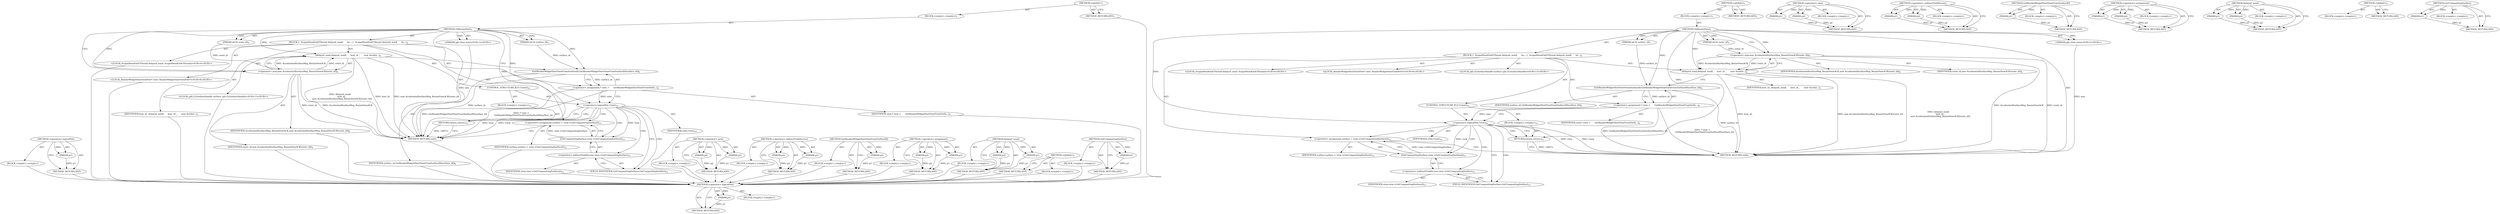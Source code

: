 digraph "GetCompositingSurface" {
vulnerable_82 [label=<(METHOD,&lt;operator&gt;.logicalNot)>];
vulnerable_83 [label=<(PARAM,p1)>];
vulnerable_84 [label=<(BLOCK,&lt;empty&gt;,&lt;empty&gt;)>];
vulnerable_85 [label=<(METHOD_RETURN,ANY)>];
vulnerable_6 [label=<(METHOD,&lt;global&gt;)<SUB>1</SUB>>];
vulnerable_7 [label=<(BLOCK,&lt;empty&gt;,&lt;empty&gt;)<SUB>1</SUB>>];
vulnerable_8 [label=<(METHOD,OnResizeView)<SUB>1</SUB>>];
vulnerable_9 [label=<(PARAM,int32 surface_id)<SUB>1</SUB>>];
vulnerable_10 [label=<(PARAM,int32 route_id)<SUB>2</SUB>>];
vulnerable_11 [label="<(PARAM,gfx::Size size)<SUB>3</SUB>>"];
vulnerable_12 [label=<(BLOCK,{
  ScopedSendOnIOThread delayed_send(
      ho...,{
  ScopedSendOnIOThread delayed_send(
      ho...)<SUB>3</SUB>>];
vulnerable_13 [label="<(LOCAL,ScopedSendOnIOThread delayed_send: ScopedSendOnIOThread)<SUB>4</SUB>>"];
vulnerable_14 [label=<(delayed_send,delayed_send(
      host_id_,
      new Acceler...)<SUB>4</SUB>>];
vulnerable_15 [label=<(IDENTIFIER,host_id_,delayed_send(
      host_id_,
      new Acceler...)<SUB>5</SUB>>];
vulnerable_16 [label=<(&lt;operator&gt;.new,new AcceleratedSurfaceMsg_ResizeViewACK(route_id))<SUB>6</SUB>>];
vulnerable_17 [label=<(IDENTIFIER,AcceleratedSurfaceMsg_ResizeViewACK,new AcceleratedSurfaceMsg_ResizeViewACK(route_id))<SUB>6</SUB>>];
vulnerable_18 [label=<(IDENTIFIER,route_id,new AcceleratedSurfaceMsg_ResizeViewACK(route_id))<SUB>6</SUB>>];
vulnerable_19 [label="<(LOCAL,RenderWidgetHostViewPort* view: RenderWidgetHostViewPort*)<SUB>8</SUB>>"];
vulnerable_20 [label=<(&lt;operator&gt;.assignment,* view =
      GetRenderWidgetHostViewFromSurfa...)<SUB>8</SUB>>];
vulnerable_21 [label=<(IDENTIFIER,view,* view =
      GetRenderWidgetHostViewFromSurfa...)<SUB>8</SUB>>];
vulnerable_22 [label=<(GetRenderWidgetHostViewFromSurfaceID,GetRenderWidgetHostViewFromSurfaceID(surface_id))<SUB>9</SUB>>];
vulnerable_23 [label=<(IDENTIFIER,surface_id,GetRenderWidgetHostViewFromSurfaceID(surface_id))<SUB>9</SUB>>];
vulnerable_24 [label=<(CONTROL_STRUCTURE,IF,if (!view))<SUB>10</SUB>>];
vulnerable_25 [label=<(&lt;operator&gt;.logicalNot,!view)<SUB>10</SUB>>];
vulnerable_26 [label=<(IDENTIFIER,view,!view)<SUB>10</SUB>>];
vulnerable_27 [label=<(BLOCK,&lt;empty&gt;,&lt;empty&gt;)<SUB>11</SUB>>];
vulnerable_28 [label=<(RETURN,return;,return;)<SUB>11</SUB>>];
vulnerable_29 [label="<(LOCAL,gfx.GLSurfaceHandle surface: gfx.GLSurfaceHandle)<SUB>13</SUB>>"];
vulnerable_30 [label=<(&lt;operator&gt;.assignment,surface = view-&gt;GetCompositingSurface())<SUB>13</SUB>>];
vulnerable_31 [label=<(IDENTIFIER,surface,surface = view-&gt;GetCompositingSurface())<SUB>13</SUB>>];
vulnerable_32 [label=<(GetCompositingSurface,view-&gt;GetCompositingSurface())<SUB>13</SUB>>];
vulnerable_33 [label=<(&lt;operator&gt;.indirectFieldAccess,view-&gt;GetCompositingSurface)<SUB>13</SUB>>];
vulnerable_34 [label=<(IDENTIFIER,view,view-&gt;GetCompositingSurface())<SUB>13</SUB>>];
vulnerable_35 [label=<(FIELD_IDENTIFIER,GetCompositingSurface,GetCompositingSurface)<SUB>13</SUB>>];
vulnerable_36 [label=<(METHOD_RETURN,void)<SUB>1</SUB>>];
vulnerable_38 [label=<(METHOD_RETURN,ANY)<SUB>1</SUB>>];
vulnerable_68 [label=<(METHOD,&lt;operator&gt;.new)>];
vulnerable_69 [label=<(PARAM,p1)>];
vulnerable_70 [label=<(PARAM,p2)>];
vulnerable_71 [label=<(BLOCK,&lt;empty&gt;,&lt;empty&gt;)>];
vulnerable_72 [label=<(METHOD_RETURN,ANY)>];
vulnerable_90 [label=<(METHOD,&lt;operator&gt;.indirectFieldAccess)>];
vulnerable_91 [label=<(PARAM,p1)>];
vulnerable_92 [label=<(PARAM,p2)>];
vulnerable_93 [label=<(BLOCK,&lt;empty&gt;,&lt;empty&gt;)>];
vulnerable_94 [label=<(METHOD_RETURN,ANY)>];
vulnerable_78 [label=<(METHOD,GetRenderWidgetHostViewFromSurfaceID)>];
vulnerable_79 [label=<(PARAM,p1)>];
vulnerable_80 [label=<(BLOCK,&lt;empty&gt;,&lt;empty&gt;)>];
vulnerable_81 [label=<(METHOD_RETURN,ANY)>];
vulnerable_73 [label=<(METHOD,&lt;operator&gt;.assignment)>];
vulnerable_74 [label=<(PARAM,p1)>];
vulnerable_75 [label=<(PARAM,p2)>];
vulnerable_76 [label=<(BLOCK,&lt;empty&gt;,&lt;empty&gt;)>];
vulnerable_77 [label=<(METHOD_RETURN,ANY)>];
vulnerable_63 [label=<(METHOD,delayed_send)>];
vulnerable_64 [label=<(PARAM,p1)>];
vulnerable_65 [label=<(PARAM,p2)>];
vulnerable_66 [label=<(BLOCK,&lt;empty&gt;,&lt;empty&gt;)>];
vulnerable_67 [label=<(METHOD_RETURN,ANY)>];
vulnerable_57 [label=<(METHOD,&lt;global&gt;)<SUB>1</SUB>>];
vulnerable_58 [label=<(BLOCK,&lt;empty&gt;,&lt;empty&gt;)>];
vulnerable_59 [label=<(METHOD_RETURN,ANY)>];
vulnerable_86 [label=<(METHOD,GetCompositingSurface)>];
vulnerable_87 [label=<(PARAM,p1)>];
vulnerable_88 [label=<(BLOCK,&lt;empty&gt;,&lt;empty&gt;)>];
vulnerable_89 [label=<(METHOD_RETURN,ANY)>];
fixed_82 [label=<(METHOD,&lt;operator&gt;.logicalNot)>];
fixed_83 [label=<(PARAM,p1)>];
fixed_84 [label=<(BLOCK,&lt;empty&gt;,&lt;empty&gt;)>];
fixed_85 [label=<(METHOD_RETURN,ANY)>];
fixed_6 [label=<(METHOD,&lt;global&gt;)<SUB>1</SUB>>];
fixed_7 [label=<(BLOCK,&lt;empty&gt;,&lt;empty&gt;)<SUB>1</SUB>>];
fixed_8 [label=<(METHOD,OnResizeView)<SUB>1</SUB>>];
fixed_9 [label=<(PARAM,int32 surface_id)<SUB>1</SUB>>];
fixed_10 [label=<(PARAM,int32 route_id)<SUB>2</SUB>>];
fixed_11 [label="<(PARAM,gfx::Size size)<SUB>3</SUB>>"];
fixed_12 [label=<(BLOCK,{
  ScopedSendOnIOThread delayed_send(
      ho...,{
  ScopedSendOnIOThread delayed_send(
      ho...)<SUB>3</SUB>>];
fixed_13 [label="<(LOCAL,ScopedSendOnIOThread delayed_send: ScopedSendOnIOThread)<SUB>4</SUB>>"];
fixed_14 [label=<(delayed_send,delayed_send(
      host_id_,
      new Acceler...)<SUB>4</SUB>>];
fixed_15 [label=<(IDENTIFIER,host_id_,delayed_send(
      host_id_,
      new Acceler...)<SUB>5</SUB>>];
fixed_16 [label=<(&lt;operator&gt;.new,new AcceleratedSurfaceMsg_ResizeViewACK(route_id))<SUB>6</SUB>>];
fixed_17 [label=<(IDENTIFIER,AcceleratedSurfaceMsg_ResizeViewACK,new AcceleratedSurfaceMsg_ResizeViewACK(route_id))<SUB>6</SUB>>];
fixed_18 [label=<(IDENTIFIER,route_id,new AcceleratedSurfaceMsg_ResizeViewACK(route_id))<SUB>6</SUB>>];
fixed_19 [label="<(LOCAL,RenderWidgetHostViewPort* view: RenderWidgetHostViewPort*)<SUB>8</SUB>>"];
fixed_20 [label=<(&lt;operator&gt;.assignment,* view =
      GetRenderWidgetHostViewFromSurfa...)<SUB>8</SUB>>];
fixed_21 [label=<(IDENTIFIER,view,* view =
      GetRenderWidgetHostViewFromSurfa...)<SUB>8</SUB>>];
fixed_22 [label=<(GetRenderWidgetHostViewFromSurfaceID,GetRenderWidgetHostViewFromSurfaceID(surface_id))<SUB>9</SUB>>];
fixed_23 [label=<(IDENTIFIER,surface_id,GetRenderWidgetHostViewFromSurfaceID(surface_id))<SUB>9</SUB>>];
fixed_24 [label=<(CONTROL_STRUCTURE,IF,if (!view))<SUB>10</SUB>>];
fixed_25 [label=<(&lt;operator&gt;.logicalNot,!view)<SUB>10</SUB>>];
fixed_26 [label=<(IDENTIFIER,view,!view)<SUB>10</SUB>>];
fixed_27 [label=<(BLOCK,&lt;empty&gt;,&lt;empty&gt;)<SUB>11</SUB>>];
fixed_28 [label=<(RETURN,return;,return;)<SUB>11</SUB>>];
fixed_29 [label="<(LOCAL,gfx.GLSurfaceHandle surface: gfx.GLSurfaceHandle)<SUB>13</SUB>>"];
fixed_30 [label=<(&lt;operator&gt;.assignment,surface = view-&gt;GetCompositingSurface())<SUB>13</SUB>>];
fixed_31 [label=<(IDENTIFIER,surface,surface = view-&gt;GetCompositingSurface())<SUB>13</SUB>>];
fixed_32 [label=<(GetCompositingSurface,view-&gt;GetCompositingSurface())<SUB>13</SUB>>];
fixed_33 [label=<(&lt;operator&gt;.indirectFieldAccess,view-&gt;GetCompositingSurface)<SUB>13</SUB>>];
fixed_34 [label=<(IDENTIFIER,view,view-&gt;GetCompositingSurface())<SUB>13</SUB>>];
fixed_35 [label=<(FIELD_IDENTIFIER,GetCompositingSurface,GetCompositingSurface)<SUB>13</SUB>>];
fixed_36 [label=<(METHOD_RETURN,void)<SUB>1</SUB>>];
fixed_38 [label=<(METHOD_RETURN,ANY)<SUB>1</SUB>>];
fixed_68 [label=<(METHOD,&lt;operator&gt;.new)>];
fixed_69 [label=<(PARAM,p1)>];
fixed_70 [label=<(PARAM,p2)>];
fixed_71 [label=<(BLOCK,&lt;empty&gt;,&lt;empty&gt;)>];
fixed_72 [label=<(METHOD_RETURN,ANY)>];
fixed_90 [label=<(METHOD,&lt;operator&gt;.indirectFieldAccess)>];
fixed_91 [label=<(PARAM,p1)>];
fixed_92 [label=<(PARAM,p2)>];
fixed_93 [label=<(BLOCK,&lt;empty&gt;,&lt;empty&gt;)>];
fixed_94 [label=<(METHOD_RETURN,ANY)>];
fixed_78 [label=<(METHOD,GetRenderWidgetHostViewFromSurfaceID)>];
fixed_79 [label=<(PARAM,p1)>];
fixed_80 [label=<(BLOCK,&lt;empty&gt;,&lt;empty&gt;)>];
fixed_81 [label=<(METHOD_RETURN,ANY)>];
fixed_73 [label=<(METHOD,&lt;operator&gt;.assignment)>];
fixed_74 [label=<(PARAM,p1)>];
fixed_75 [label=<(PARAM,p2)>];
fixed_76 [label=<(BLOCK,&lt;empty&gt;,&lt;empty&gt;)>];
fixed_77 [label=<(METHOD_RETURN,ANY)>];
fixed_63 [label=<(METHOD,delayed_send)>];
fixed_64 [label=<(PARAM,p1)>];
fixed_65 [label=<(PARAM,p2)>];
fixed_66 [label=<(BLOCK,&lt;empty&gt;,&lt;empty&gt;)>];
fixed_67 [label=<(METHOD_RETURN,ANY)>];
fixed_57 [label=<(METHOD,&lt;global&gt;)<SUB>1</SUB>>];
fixed_58 [label=<(BLOCK,&lt;empty&gt;,&lt;empty&gt;)>];
fixed_59 [label=<(METHOD_RETURN,ANY)>];
fixed_86 [label=<(METHOD,GetCompositingSurface)>];
fixed_87 [label=<(PARAM,p1)>];
fixed_88 [label=<(BLOCK,&lt;empty&gt;,&lt;empty&gt;)>];
fixed_89 [label=<(METHOD_RETURN,ANY)>];
vulnerable_82 -> vulnerable_83  [key=0, label="AST: "];
vulnerable_82 -> vulnerable_83  [key=1, label="DDG: "];
vulnerable_82 -> vulnerable_84  [key=0, label="AST: "];
vulnerable_82 -> vulnerable_85  [key=0, label="AST: "];
vulnerable_82 -> vulnerable_85  [key=1, label="CFG: "];
vulnerable_83 -> vulnerable_85  [key=0, label="DDG: p1"];
vulnerable_84 -> fixed_82  [key=0];
vulnerable_85 -> fixed_82  [key=0];
vulnerable_6 -> vulnerable_7  [key=0, label="AST: "];
vulnerable_6 -> vulnerable_38  [key=0, label="AST: "];
vulnerable_6 -> vulnerable_38  [key=1, label="CFG: "];
vulnerable_7 -> vulnerable_8  [key=0, label="AST: "];
vulnerable_8 -> vulnerable_9  [key=0, label="AST: "];
vulnerable_8 -> vulnerable_9  [key=1, label="DDG: "];
vulnerable_8 -> vulnerable_10  [key=0, label="AST: "];
vulnerable_8 -> vulnerable_10  [key=1, label="DDG: "];
vulnerable_8 -> vulnerable_11  [key=0, label="AST: "];
vulnerable_8 -> vulnerable_11  [key=1, label="DDG: "];
vulnerable_8 -> vulnerable_12  [key=0, label="AST: "];
vulnerable_8 -> vulnerable_36  [key=0, label="AST: "];
vulnerable_8 -> vulnerable_16  [key=0, label="CFG: "];
vulnerable_8 -> vulnerable_16  [key=1, label="DDG: "];
vulnerable_8 -> vulnerable_14  [key=0, label="DDG: "];
vulnerable_8 -> vulnerable_22  [key=0, label="DDG: "];
vulnerable_8 -> vulnerable_25  [key=0, label="DDG: "];
vulnerable_8 -> vulnerable_28  [key=0, label="DDG: "];
vulnerable_9 -> vulnerable_22  [key=0, label="DDG: surface_id"];
vulnerable_10 -> vulnerable_16  [key=0, label="DDG: route_id"];
vulnerable_11 -> vulnerable_36  [key=0, label="DDG: size"];
vulnerable_12 -> vulnerable_13  [key=0, label="AST: "];
vulnerable_12 -> vulnerable_14  [key=0, label="AST: "];
vulnerable_12 -> vulnerable_19  [key=0, label="AST: "];
vulnerable_12 -> vulnerable_20  [key=0, label="AST: "];
vulnerable_12 -> vulnerable_24  [key=0, label="AST: "];
vulnerable_12 -> vulnerable_29  [key=0, label="AST: "];
vulnerable_12 -> vulnerable_30  [key=0, label="AST: "];
vulnerable_13 -> fixed_82  [key=0];
vulnerable_14 -> vulnerable_15  [key=0, label="AST: "];
vulnerable_14 -> vulnerable_16  [key=0, label="AST: "];
vulnerable_14 -> vulnerable_22  [key=0, label="CFG: "];
vulnerable_14 -> vulnerable_36  [key=0, label="DDG: new AcceleratedSurfaceMsg_ResizeViewACK(route_id)"];
vulnerable_14 -> vulnerable_36  [key=1, label="DDG: delayed_send(
      host_id_,
      new AcceleratedSurfaceMsg_ResizeViewACK(route_id))"];
vulnerable_14 -> vulnerable_36  [key=2, label="DDG: host_id_"];
vulnerable_15 -> fixed_82  [key=0];
vulnerable_16 -> vulnerable_17  [key=0, label="AST: "];
vulnerable_16 -> vulnerable_18  [key=0, label="AST: "];
vulnerable_16 -> vulnerable_14  [key=0, label="CFG: "];
vulnerable_16 -> vulnerable_14  [key=1, label="DDG: AcceleratedSurfaceMsg_ResizeViewACK"];
vulnerable_16 -> vulnerable_14  [key=2, label="DDG: route_id"];
vulnerable_16 -> vulnerable_36  [key=0, label="DDG: route_id"];
vulnerable_16 -> vulnerable_36  [key=1, label="DDG: AcceleratedSurfaceMsg_ResizeViewACK"];
vulnerable_17 -> fixed_82  [key=0];
vulnerable_18 -> fixed_82  [key=0];
vulnerable_19 -> fixed_82  [key=0];
vulnerable_20 -> vulnerable_21  [key=0, label="AST: "];
vulnerable_20 -> vulnerable_22  [key=0, label="AST: "];
vulnerable_20 -> vulnerable_25  [key=0, label="CFG: "];
vulnerable_20 -> vulnerable_25  [key=1, label="DDG: view"];
vulnerable_20 -> vulnerable_36  [key=0, label="DDG: GetRenderWidgetHostViewFromSurfaceID(surface_id)"];
vulnerable_20 -> vulnerable_36  [key=1, label="DDG: * view =
      GetRenderWidgetHostViewFromSurfaceID(surface_id)"];
vulnerable_21 -> fixed_82  [key=0];
vulnerable_22 -> vulnerable_23  [key=0, label="AST: "];
vulnerable_22 -> vulnerable_20  [key=0, label="CFG: "];
vulnerable_22 -> vulnerable_20  [key=1, label="DDG: surface_id"];
vulnerable_22 -> vulnerable_36  [key=0, label="DDG: surface_id"];
vulnerable_23 -> fixed_82  [key=0];
vulnerable_24 -> vulnerable_25  [key=0, label="AST: "];
vulnerable_24 -> vulnerable_27  [key=0, label="AST: "];
vulnerable_25 -> vulnerable_26  [key=0, label="AST: "];
vulnerable_25 -> vulnerable_28  [key=0, label="CFG: "];
vulnerable_25 -> vulnerable_28  [key=1, label="CDG: "];
vulnerable_25 -> vulnerable_35  [key=0, label="CFG: "];
vulnerable_25 -> vulnerable_35  [key=1, label="CDG: "];
vulnerable_25 -> vulnerable_36  [key=0, label="DDG: view"];
vulnerable_25 -> vulnerable_36  [key=1, label="DDG: !view"];
vulnerable_25 -> vulnerable_32  [key=0, label="DDG: view"];
vulnerable_25 -> vulnerable_32  [key=1, label="CDG: "];
vulnerable_25 -> vulnerable_30  [key=0, label="CDG: "];
vulnerable_25 -> vulnerable_33  [key=0, label="CDG: "];
vulnerable_26 -> fixed_82  [key=0];
vulnerable_27 -> vulnerable_28  [key=0, label="AST: "];
vulnerable_28 -> vulnerable_36  [key=0, label="CFG: "];
vulnerable_28 -> vulnerable_36  [key=1, label="DDG: &lt;RET&gt;"];
vulnerable_29 -> fixed_82  [key=0];
vulnerable_30 -> vulnerable_31  [key=0, label="AST: "];
vulnerable_30 -> vulnerable_32  [key=0, label="AST: "];
vulnerable_30 -> vulnerable_36  [key=0, label="CFG: "];
vulnerable_31 -> fixed_82  [key=0];
vulnerable_32 -> vulnerable_33  [key=0, label="AST: "];
vulnerable_32 -> vulnerable_30  [key=0, label="CFG: "];
vulnerable_32 -> vulnerable_30  [key=1, label="DDG: view-&gt;GetCompositingSurface"];
vulnerable_33 -> vulnerable_34  [key=0, label="AST: "];
vulnerable_33 -> vulnerable_35  [key=0, label="AST: "];
vulnerable_33 -> vulnerable_32  [key=0, label="CFG: "];
vulnerable_34 -> fixed_82  [key=0];
vulnerable_35 -> vulnerable_33  [key=0, label="CFG: "];
vulnerable_36 -> fixed_82  [key=0];
vulnerable_38 -> fixed_82  [key=0];
vulnerable_68 -> vulnerable_69  [key=0, label="AST: "];
vulnerable_68 -> vulnerable_69  [key=1, label="DDG: "];
vulnerable_68 -> vulnerable_71  [key=0, label="AST: "];
vulnerable_68 -> vulnerable_70  [key=0, label="AST: "];
vulnerable_68 -> vulnerable_70  [key=1, label="DDG: "];
vulnerable_68 -> vulnerable_72  [key=0, label="AST: "];
vulnerable_68 -> vulnerable_72  [key=1, label="CFG: "];
vulnerable_69 -> vulnerable_72  [key=0, label="DDG: p1"];
vulnerable_70 -> vulnerable_72  [key=0, label="DDG: p2"];
vulnerable_71 -> fixed_82  [key=0];
vulnerable_72 -> fixed_82  [key=0];
vulnerable_90 -> vulnerable_91  [key=0, label="AST: "];
vulnerable_90 -> vulnerable_91  [key=1, label="DDG: "];
vulnerable_90 -> vulnerable_93  [key=0, label="AST: "];
vulnerable_90 -> vulnerable_92  [key=0, label="AST: "];
vulnerable_90 -> vulnerable_92  [key=1, label="DDG: "];
vulnerable_90 -> vulnerable_94  [key=0, label="AST: "];
vulnerable_90 -> vulnerable_94  [key=1, label="CFG: "];
vulnerable_91 -> vulnerable_94  [key=0, label="DDG: p1"];
vulnerable_92 -> vulnerable_94  [key=0, label="DDG: p2"];
vulnerable_93 -> fixed_82  [key=0];
vulnerable_94 -> fixed_82  [key=0];
vulnerable_78 -> vulnerable_79  [key=0, label="AST: "];
vulnerable_78 -> vulnerable_79  [key=1, label="DDG: "];
vulnerable_78 -> vulnerable_80  [key=0, label="AST: "];
vulnerable_78 -> vulnerable_81  [key=0, label="AST: "];
vulnerable_78 -> vulnerable_81  [key=1, label="CFG: "];
vulnerable_79 -> vulnerable_81  [key=0, label="DDG: p1"];
vulnerable_80 -> fixed_82  [key=0];
vulnerable_81 -> fixed_82  [key=0];
vulnerable_73 -> vulnerable_74  [key=0, label="AST: "];
vulnerable_73 -> vulnerable_74  [key=1, label="DDG: "];
vulnerable_73 -> vulnerable_76  [key=0, label="AST: "];
vulnerable_73 -> vulnerable_75  [key=0, label="AST: "];
vulnerable_73 -> vulnerable_75  [key=1, label="DDG: "];
vulnerable_73 -> vulnerable_77  [key=0, label="AST: "];
vulnerable_73 -> vulnerable_77  [key=1, label="CFG: "];
vulnerable_74 -> vulnerable_77  [key=0, label="DDG: p1"];
vulnerable_75 -> vulnerable_77  [key=0, label="DDG: p2"];
vulnerable_76 -> fixed_82  [key=0];
vulnerable_77 -> fixed_82  [key=0];
vulnerable_63 -> vulnerable_64  [key=0, label="AST: "];
vulnerable_63 -> vulnerable_64  [key=1, label="DDG: "];
vulnerable_63 -> vulnerable_66  [key=0, label="AST: "];
vulnerable_63 -> vulnerable_65  [key=0, label="AST: "];
vulnerable_63 -> vulnerable_65  [key=1, label="DDG: "];
vulnerable_63 -> vulnerable_67  [key=0, label="AST: "];
vulnerable_63 -> vulnerable_67  [key=1, label="CFG: "];
vulnerable_64 -> vulnerable_67  [key=0, label="DDG: p1"];
vulnerable_65 -> vulnerable_67  [key=0, label="DDG: p2"];
vulnerable_66 -> fixed_82  [key=0];
vulnerable_67 -> fixed_82  [key=0];
vulnerable_57 -> vulnerable_58  [key=0, label="AST: "];
vulnerable_57 -> vulnerable_59  [key=0, label="AST: "];
vulnerable_57 -> vulnerable_59  [key=1, label="CFG: "];
vulnerable_58 -> fixed_82  [key=0];
vulnerable_59 -> fixed_82  [key=0];
vulnerable_86 -> vulnerable_87  [key=0, label="AST: "];
vulnerable_86 -> vulnerable_87  [key=1, label="DDG: "];
vulnerable_86 -> vulnerable_88  [key=0, label="AST: "];
vulnerable_86 -> vulnerable_89  [key=0, label="AST: "];
vulnerable_86 -> vulnerable_89  [key=1, label="CFG: "];
vulnerable_87 -> vulnerable_89  [key=0, label="DDG: p1"];
vulnerable_88 -> fixed_82  [key=0];
vulnerable_89 -> fixed_82  [key=0];
fixed_82 -> fixed_83  [key=0, label="AST: "];
fixed_82 -> fixed_83  [key=1, label="DDG: "];
fixed_82 -> fixed_84  [key=0, label="AST: "];
fixed_82 -> fixed_85  [key=0, label="AST: "];
fixed_82 -> fixed_85  [key=1, label="CFG: "];
fixed_83 -> fixed_85  [key=0, label="DDG: p1"];
fixed_6 -> fixed_7  [key=0, label="AST: "];
fixed_6 -> fixed_38  [key=0, label="AST: "];
fixed_6 -> fixed_38  [key=1, label="CFG: "];
fixed_7 -> fixed_8  [key=0, label="AST: "];
fixed_8 -> fixed_9  [key=0, label="AST: "];
fixed_8 -> fixed_9  [key=1, label="DDG: "];
fixed_8 -> fixed_10  [key=0, label="AST: "];
fixed_8 -> fixed_10  [key=1, label="DDG: "];
fixed_8 -> fixed_11  [key=0, label="AST: "];
fixed_8 -> fixed_11  [key=1, label="DDG: "];
fixed_8 -> fixed_12  [key=0, label="AST: "];
fixed_8 -> fixed_36  [key=0, label="AST: "];
fixed_8 -> fixed_16  [key=0, label="CFG: "];
fixed_8 -> fixed_16  [key=1, label="DDG: "];
fixed_8 -> fixed_14  [key=0, label="DDG: "];
fixed_8 -> fixed_22  [key=0, label="DDG: "];
fixed_8 -> fixed_25  [key=0, label="DDG: "];
fixed_8 -> fixed_28  [key=0, label="DDG: "];
fixed_9 -> fixed_22  [key=0, label="DDG: surface_id"];
fixed_10 -> fixed_16  [key=0, label="DDG: route_id"];
fixed_11 -> fixed_36  [key=0, label="DDG: size"];
fixed_12 -> fixed_13  [key=0, label="AST: "];
fixed_12 -> fixed_14  [key=0, label="AST: "];
fixed_12 -> fixed_19  [key=0, label="AST: "];
fixed_12 -> fixed_20  [key=0, label="AST: "];
fixed_12 -> fixed_24  [key=0, label="AST: "];
fixed_12 -> fixed_29  [key=0, label="AST: "];
fixed_12 -> fixed_30  [key=0, label="AST: "];
fixed_14 -> fixed_15  [key=0, label="AST: "];
fixed_14 -> fixed_16  [key=0, label="AST: "];
fixed_14 -> fixed_22  [key=0, label="CFG: "];
fixed_14 -> fixed_36  [key=0, label="DDG: new AcceleratedSurfaceMsg_ResizeViewACK(route_id)"];
fixed_14 -> fixed_36  [key=1, label="DDG: delayed_send(
      host_id_,
      new AcceleratedSurfaceMsg_ResizeViewACK(route_id))"];
fixed_14 -> fixed_36  [key=2, label="DDG: host_id_"];
fixed_16 -> fixed_17  [key=0, label="AST: "];
fixed_16 -> fixed_18  [key=0, label="AST: "];
fixed_16 -> fixed_14  [key=0, label="CFG: "];
fixed_16 -> fixed_14  [key=1, label="DDG: AcceleratedSurfaceMsg_ResizeViewACK"];
fixed_16 -> fixed_14  [key=2, label="DDG: route_id"];
fixed_16 -> fixed_36  [key=0, label="DDG: route_id"];
fixed_16 -> fixed_36  [key=1, label="DDG: AcceleratedSurfaceMsg_ResizeViewACK"];
fixed_20 -> fixed_21  [key=0, label="AST: "];
fixed_20 -> fixed_22  [key=0, label="AST: "];
fixed_20 -> fixed_25  [key=0, label="CFG: "];
fixed_20 -> fixed_25  [key=1, label="DDG: view"];
fixed_20 -> fixed_36  [key=0, label="DDG: GetRenderWidgetHostViewFromSurfaceID(surface_id)"];
fixed_20 -> fixed_36  [key=1, label="DDG: * view =
      GetRenderWidgetHostViewFromSurfaceID(surface_id)"];
fixed_22 -> fixed_23  [key=0, label="AST: "];
fixed_22 -> fixed_20  [key=0, label="CFG: "];
fixed_22 -> fixed_20  [key=1, label="DDG: surface_id"];
fixed_22 -> fixed_36  [key=0, label="DDG: surface_id"];
fixed_24 -> fixed_25  [key=0, label="AST: "];
fixed_24 -> fixed_27  [key=0, label="AST: "];
fixed_25 -> fixed_26  [key=0, label="AST: "];
fixed_25 -> fixed_28  [key=0, label="CFG: "];
fixed_25 -> fixed_28  [key=1, label="CDG: "];
fixed_25 -> fixed_35  [key=0, label="CFG: "];
fixed_25 -> fixed_35  [key=1, label="CDG: "];
fixed_25 -> fixed_36  [key=0, label="DDG: view"];
fixed_25 -> fixed_36  [key=1, label="DDG: !view"];
fixed_25 -> fixed_32  [key=0, label="DDG: view"];
fixed_25 -> fixed_32  [key=1, label="CDG: "];
fixed_25 -> fixed_30  [key=0, label="CDG: "];
fixed_25 -> fixed_33  [key=0, label="CDG: "];
fixed_27 -> fixed_28  [key=0, label="AST: "];
fixed_28 -> fixed_36  [key=0, label="CFG: "];
fixed_28 -> fixed_36  [key=1, label="DDG: &lt;RET&gt;"];
fixed_30 -> fixed_31  [key=0, label="AST: "];
fixed_30 -> fixed_32  [key=0, label="AST: "];
fixed_30 -> fixed_36  [key=0, label="CFG: "];
fixed_32 -> fixed_33  [key=0, label="AST: "];
fixed_32 -> fixed_30  [key=0, label="CFG: "];
fixed_32 -> fixed_30  [key=1, label="DDG: view-&gt;GetCompositingSurface"];
fixed_33 -> fixed_34  [key=0, label="AST: "];
fixed_33 -> fixed_35  [key=0, label="AST: "];
fixed_33 -> fixed_32  [key=0, label="CFG: "];
fixed_35 -> fixed_33  [key=0, label="CFG: "];
fixed_68 -> fixed_69  [key=0, label="AST: "];
fixed_68 -> fixed_69  [key=1, label="DDG: "];
fixed_68 -> fixed_71  [key=0, label="AST: "];
fixed_68 -> fixed_70  [key=0, label="AST: "];
fixed_68 -> fixed_70  [key=1, label="DDG: "];
fixed_68 -> fixed_72  [key=0, label="AST: "];
fixed_68 -> fixed_72  [key=1, label="CFG: "];
fixed_69 -> fixed_72  [key=0, label="DDG: p1"];
fixed_70 -> fixed_72  [key=0, label="DDG: p2"];
fixed_90 -> fixed_91  [key=0, label="AST: "];
fixed_90 -> fixed_91  [key=1, label="DDG: "];
fixed_90 -> fixed_93  [key=0, label="AST: "];
fixed_90 -> fixed_92  [key=0, label="AST: "];
fixed_90 -> fixed_92  [key=1, label="DDG: "];
fixed_90 -> fixed_94  [key=0, label="AST: "];
fixed_90 -> fixed_94  [key=1, label="CFG: "];
fixed_91 -> fixed_94  [key=0, label="DDG: p1"];
fixed_92 -> fixed_94  [key=0, label="DDG: p2"];
fixed_78 -> fixed_79  [key=0, label="AST: "];
fixed_78 -> fixed_79  [key=1, label="DDG: "];
fixed_78 -> fixed_80  [key=0, label="AST: "];
fixed_78 -> fixed_81  [key=0, label="AST: "];
fixed_78 -> fixed_81  [key=1, label="CFG: "];
fixed_79 -> fixed_81  [key=0, label="DDG: p1"];
fixed_73 -> fixed_74  [key=0, label="AST: "];
fixed_73 -> fixed_74  [key=1, label="DDG: "];
fixed_73 -> fixed_76  [key=0, label="AST: "];
fixed_73 -> fixed_75  [key=0, label="AST: "];
fixed_73 -> fixed_75  [key=1, label="DDG: "];
fixed_73 -> fixed_77  [key=0, label="AST: "];
fixed_73 -> fixed_77  [key=1, label="CFG: "];
fixed_74 -> fixed_77  [key=0, label="DDG: p1"];
fixed_75 -> fixed_77  [key=0, label="DDG: p2"];
fixed_63 -> fixed_64  [key=0, label="AST: "];
fixed_63 -> fixed_64  [key=1, label="DDG: "];
fixed_63 -> fixed_66  [key=0, label="AST: "];
fixed_63 -> fixed_65  [key=0, label="AST: "];
fixed_63 -> fixed_65  [key=1, label="DDG: "];
fixed_63 -> fixed_67  [key=0, label="AST: "];
fixed_63 -> fixed_67  [key=1, label="CFG: "];
fixed_64 -> fixed_67  [key=0, label="DDG: p1"];
fixed_65 -> fixed_67  [key=0, label="DDG: p2"];
fixed_57 -> fixed_58  [key=0, label="AST: "];
fixed_57 -> fixed_59  [key=0, label="AST: "];
fixed_57 -> fixed_59  [key=1, label="CFG: "];
fixed_86 -> fixed_87  [key=0, label="AST: "];
fixed_86 -> fixed_87  [key=1, label="DDG: "];
fixed_86 -> fixed_88  [key=0, label="AST: "];
fixed_86 -> fixed_89  [key=0, label="AST: "];
fixed_86 -> fixed_89  [key=1, label="CFG: "];
fixed_87 -> fixed_89  [key=0, label="DDG: p1"];
}
